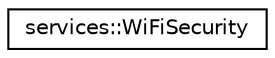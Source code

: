 digraph "Graphical Class Hierarchy"
{
 // INTERACTIVE_SVG=YES
  edge [fontname="Helvetica",fontsize="10",labelfontname="Helvetica",labelfontsize="10"];
  node [fontname="Helvetica",fontsize="10",shape=record];
  rankdir="LR";
  Node0 [label="services::WiFiSecurity",height=0.2,width=0.4,color="black", fillcolor="white", style="filled",URL="$d7/dde/structservices_1_1_wi_fi_security.html"];
}
